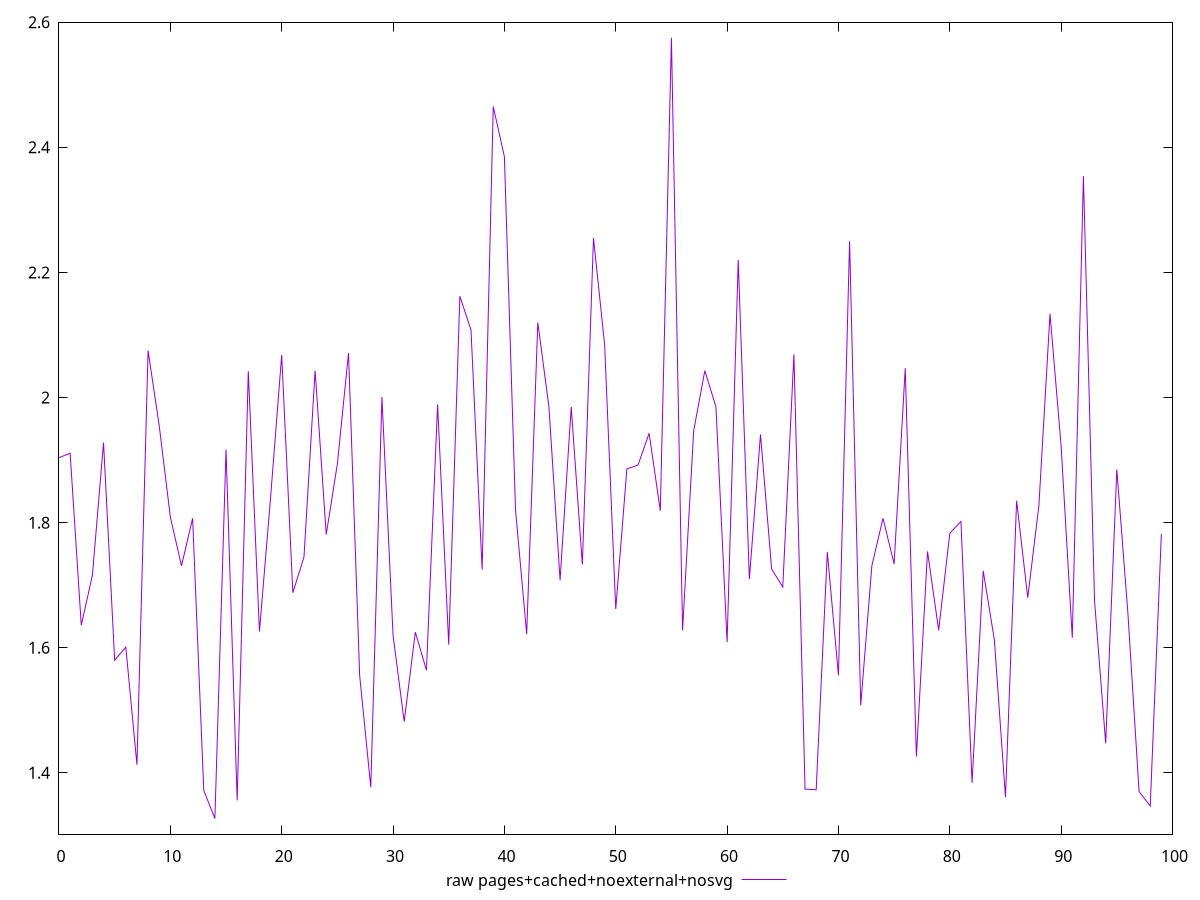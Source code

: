 $_rawPagesCachedNoexternalNosvg <<EOF
1.904
1.911
1.636
1.716
1.9280000000000002
1.58
1.601
1.4129999999999998
2.075
1.955
1.809
1.7309999999999999
1.8070000000000002
1.3719999999999999
1.327
1.917
1.356
2.042
1.6260000000000001
1.8399999999999999
2.068
1.6879999999999997
1.7449999999999999
2.0429999999999997
1.7810000000000001
1.8940000000000001
2.0709999999999997
1.556
1.377
2.001
1.6199999999999999
1.4819999999999998
1.625
1.564
1.9889999999999999
1.605
2.162
2.108
1.7249999999999999
2.465
2.385
1.82
1.622
2.1199999999999997
1.985
1.7079999999999997
1.985
1.7329999999999999
2.255
2.085
1.662
1.8860000000000001
1.892
1.943
1.819
2.575
1.628
1.9469999999999998
2.0429999999999997
1.985
1.609
2.22
1.7099999999999997
1.941
1.7260000000000002
1.6969999999999998
2.069
1.374
1.373
1.7530000000000001
1.556
2.25
1.508
1.7309999999999999
1.807
1.7339999999999998
2.047
1.426
1.754
1.6280000000000001
1.783
1.802
1.3840000000000001
1.723
1.613
1.361
1.835
1.68
1.827
2.134
1.9219999999999997
1.616
2.354
1.675
1.4469999999999998
1.8850000000000002
1.654
1.3699999999999999
1.347
1.7819999999999998
EOF
set key outside below
set terminal pngcairo
set output "report_00006_2020-11-02T20-21-41.718Z/server-response-time/pages+cached+noexternal+nosvg//raw.png"
set yrange [1.3020399999999999:2.5999600000000003]
plot $_rawPagesCachedNoexternalNosvg title "raw pages+cached+noexternal+nosvg" with line ,